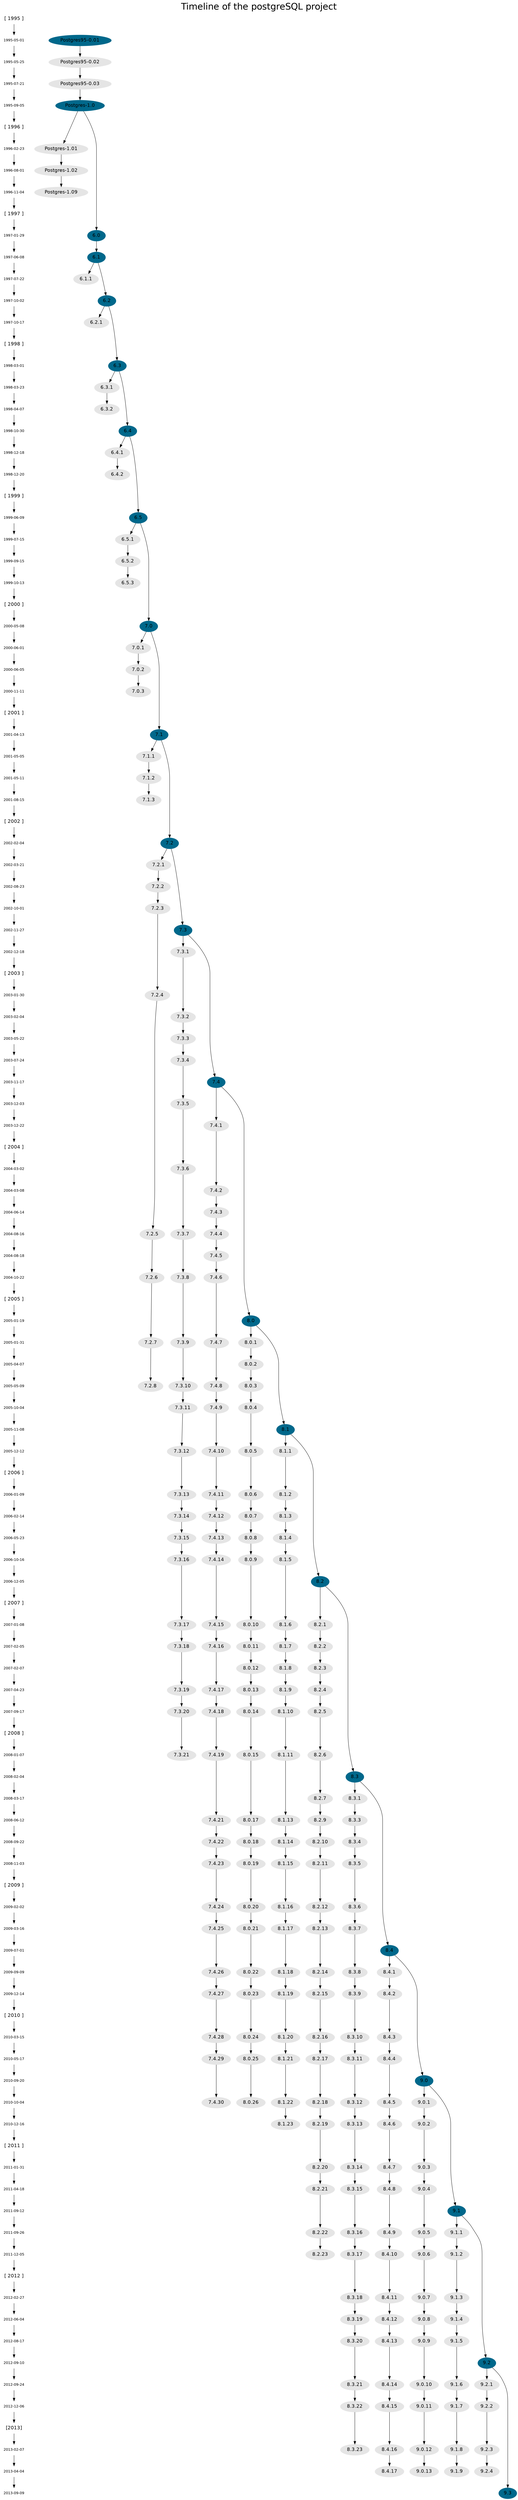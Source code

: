 /* 
 * ==================================
 * Timeline of the postgreSQL project
 * ==================================
 *
 * File: postgreSQL_timeline.dot
 *
 * Author: Rafael Martinez Guerrero / PostgreSQL-es
 * E-mail: rafael@postgresql.org.es
 * Web: http://www.postgresql.org.es/
 *
 * GIT repository: http://www.github.com/rafaelma/postgresql-timeline
 *
 */

digraph postgreSQL_timeline {
 imap=yes;
 rankdir=TB;

graph [
 fontname = "Helvetica"
 fontsize=30
 label="Timeline of the postgreSQL project"
 labelloc=t
]


/* date <-> versions ranks */

 {rank=same; "1995-05-01" "Postgres95-0.01"}
 {rank=same; "1995-05-25" "Postgres95-0.02"}
 {rank=same; "1995-07-21" "Postgres95-0.03"}
 {rank=same; "1995-09-05" "Postgres-1.0"}
 {rank=same; "1996-02-23" "Postgres-1.01"}
 {rank=same; "1996-08-01" "Postgres-1.02"}
 {rank=same; "1996-11-04" "Postgres-1.09"}
 {rank=same; "1997-01-29" "6.0"}
 {rank=same; "1997-06-08" "6.1"}
 {rank=same; "1997-07-22" "6.1.1"}
 {rank=same; "1997-10-02" "6.2"}
 {rank=same; "1997-10-17" "6.2.1"}
 {rank=same; "1998-03-01" "6.3"}
 {rank=same; "1998-03-23" "6.3.1"}
 {rank=same; "1998-04-07" "6.3.2"}
 {rank=same; "1998-10-30" "6.4"}
 {rank=same; "1998-12-18" "6.4.1"}
 {rank=same; "1998-12-20" "6.4.2"}
 {rank=same; "1999-06-09" "6.5"}
 {rank=same; "1999-07-15" "6.5.1"}
 {rank=same; "1999-09-15" "6.5.2"}
 {rank=same; "1999-10-13" "6.5.3"}
 {rank=same; "2000-05-08" "7.0"}
 {rank=same; "2000-06-01" "7.0.1"}
 {rank=same; "2000-06-05" "7.0.2"}
 {rank=same; "2000-11-11" "7.0.3"}
 {rank=same; "2001-04-13" "7.1"}
 {rank=same; "2001-05-05" "7.1.1"}
 {rank=same; "2001-05-11" "7.1.2"}
 {rank=same; "2001-08-15" "7.1.3"}
 {rank=same; "2002-02-04" "7.2"}
 {rank=same; "2002-03-21" "7.2.1"}
 {rank=same; "2002-08-23" "7.2.2"}
 {rank=same; "2002-10-01" "7.2.3"}
 {rank=same; "2002-11-27" "7.3"}
 {rank=same; "2002-12-18" "7.3.1"}
 {rank=same; "2003-01-30" "7.2.4"}
 {rank=same; "2003-02-04" "7.3.2"}
 {rank=same; "2003-05-22" "7.3.3"}
 {rank=same; "2003-07-24" "7.3.4"}
 {rank=same; "2003-11-17" "7.4"}
 {rank=same; "2003-12-03" "7.3.5"}
 {rank=same; "2003-12-22" "7.4.1"}
 {rank=same; "2004-03-02" "7.3.6"}
 {rank=same; "2004-03-08" "7.4.2"}
 {rank=same; "2004-06-14" "7.4.3"}
 {rank=same; "2004-08-16" "7.4.4" "7.3.7" "7.2.5"}
 {rank=same; "2004-08-18" "7.4.5"}
 {rank=same; "2004-10-22" "7.4.6" "7.3.8" "7.2.6"}
 {rank=same; "2005-01-19" "8.0"}
 {rank=same; "2005-01-31" "8.0.1" "7.4.7" "7.3.9" "7.2.7"}
 {rank=same; "2005-04-07" "8.0.2"}
 {rank=same; "2005-05-09" "8.0.3" "7.4.8" "7.3.10" "7.2.8"}
 {rank=same; "2005-10-04" "8.0.4" "7.4.9" "7.3.11"}
 {rank=same; "2005-11-08" "8.1"}
 {rank=same; "2005-12-12" "8.1.1" "8.0.5" "7.4.10" "7.3.12"}
 {rank=same; "2006-01-09" "8.1.2" "8.0.6" "7.4.11" "7.3.13"}
 {rank=same; "2006-02-14" "8.1.3" "8.0.7" "7.4.12" "7.3.14"}
 {rank=same; "2006-05-23" "8.1.4" "8.0.8" "7.4.13" "7.3.15"}
 {rank=same; "2006-10-16" "8.1.5" "8.0.9" "7.4.14" "7.3.16"}
 {rank=same; "2006-12-05" "8.2"}
 {rank=same; "2007-01-08" "8.2.1" "8.1.6" "8.0.10" "7.4.15" "7.3.17"}
 {rank=same; "2007-02-05" "8.2.2" "8.1.7" "8.0.11" "7.4.16" "7.3.18"}
 {rank=same; "2007-02-07" "8.2.3" "8.1.8" "8.0.12"}
 {rank=same; "2007-04-23" "8.2.4" "8.1.9" "8.0.13" "7.4.17" "7.3.19"}
 {rank=same; "2007-09-17" "8.2.5" "8.1.10" "8.0.14" "7.4.18" "7.3.20"}
 {rank=same; "2008-01-07" "8.2.6" "8.1.11" "8.0.15" "7.4.19" "7.3.21"}
 {rank=same; "2008-02-04" "8.3"}
 {rank=same; "2008-03-17" "8.3.1"  "8.2.7"}
 {rank=same; "2008-06-12" "8.3.3" "8.2.9" "8.1.13" "8.0.17" "7.4.21"}
 {rank=same; "2008-09-22" "8.3.4" "8.2.10" "8.1.14" "8.0.18" "7.4.22"}
 {rank=same; "2008-11-03" "8.3.5" "8.2.11" "8.1.15" "8.0.19" "7.4.23"}
 {rank=same; "2009-02-02" "8.3.6" "8.2.12" "8.1.16" "8.0.20" "7.4.24"}
 {rank=same; "2009-03-16" "8.3.7" "8.2.13" "8.1.17" "8.0.21" "7.4.25"}
 {rank=same; "2009-07-01" "8.4"}
 {rank=same; "2009-09-09" "8.4.1" "8.3.8" "8.2.14" "8.1.18" "8.0.22" "7.4.26"}
 {rank=same; "2009-12-14" "8.4.2" "8.3.9" "8.2.15" "8.1.19" "8.0.23" "7.4.27"}
 {rank=same; "2010-03-15" "8.4.3" "8.3.10" "8.2.16" "8.1.20" "8.0.24" "7.4.28"}
 {rank=same; "2010-05-17" "8.4.4" "8.3.11" "8.2.17" "8.1.21" "8.0.25" "7.4.29"}
 {rank=same; "2010-09-20" "9.0"}
 {rank=same; "2010-10-04" "9.0.1" "8.4.5" "8.3.12" "8.2.18" "8.1.22" "8.0.26" "7.4.30"}
 {rank=same; "2010-12-16" "9.0.2" "8.4.6" "8.3.13" "8.2.19" "8.1.23"}
 {rank=same; "2011-01-31" "9.0.3" "8.4.7" "8.3.14" "8.2.20"}
 {rank=same; "2011-04-18" "9.0.4" "8.4.8" "8.3.15" "8.2.21"}
 {rank=same; "2011-09-12" "9.1"}
 {rank=same; "2011-09-26" "9.1.1" "9.0.5" "8.4.9" "8.3.16" "8.2.22"}
 {rank=same; "2011-12-05" "9.1.2" "9.0.6" "8.4.10" "8.3.17" "8.2.23"}
 {rank=same; "2012-02-27" "9.1.3" "9.0.7" "8.4.11" "8.3.18"}
 {rank=same; "2012-06-04" "9.1.4" "9.0.8" "8.4.12" "8.3.19"}
 {rank=same; "2012-08-17" "9.1.5" "9.0.9" "8.4.13" "8.3.20"}
 {rank=same; "2012-09-10" "9.2"}
 {rank=same; "2012-09-24" "9.2.1" "9.1.6" "9.0.10" "8.4.14" "8.3.21"}
 {rank=same; "2012-12-06" "9.2.2" "9.1.7" "9.0.11" "8.4.15" "8.3.22"}
 {rank=same; "2013-02-07" "9.2.3" "9.1.8" "9.0.12" "8.4.16" "8.3.23"}
 {rank=same; "2013-04-04" "9.2.4" "9.1.9" "9.0.13" "8.4.17"}
 {rank=same; "2013-09-09" "9.3"}


/* Date node attributes */

 "[ 1995 ]" [fontsize=16, fontname="Helvetica", shape = plaintext];
 "1995-05-01" [fontsize=12, fontname="Helvetica", shape = plaintext];
 "1995-05-25" [fontsize=12, fontname="Helvetica", shape = plaintext];
 "1995-07-21" [fontsize=12, fontname="Helvetica", shape = plaintext];
 "1995-09-05" [fontsize=12, fontname="Helvetica", shape = plaintext];

 "[ 1996 ]" [fontsize=16, fontname="Helvetica", shape = plaintext];
 "1996-02-23" [fontsize=12, fontname="Helvetica", shape = plaintext];
 "1996-08-01" [fontsize=12, fontname="Helvetica", shape = plaintext];
 "1996-11-04" [fontsize=12, fontname="Helvetica", shape = plaintext];

 "[ 1997 ]" [fontsize=16, fontname="Helvetica", shape = plaintext];
 "1997-01-29" [fontsize=12, fontname="Helvetica", shape = plaintext];
 "1997-06-08" [fontsize=12, fontname="Helvetica", shape = plaintext];
 "1997-07-22" [fontsize=12, fontname="Helvetica", shape = plaintext];
 "1997-10-02" [fontsize=12, fontname="Helvetica", shape = plaintext];
 "1997-10-17" [fontsize=12, fontname="Helvetica", shape = plaintext];

 "[ 1998 ]" [fontsize=16, fontname="Helvetica", shape = plaintext];
 "1998-03-01" [fontsize=12, fontname="Helvetica", shape = plaintext];
 "1998-03-23" [fontsize=12, fontname="Helvetica", shape = plaintext];
 "1998-04-07" [fontsize=12, fontname="Helvetica", shape = plaintext];
 "1998-10-30" [fontsize=12, fontname="Helvetica", shape = plaintext];
 "1998-12-18" [fontsize=12, fontname="Helvetica", shape = plaintext];
 "1998-12-20" [fontsize=12, fontname="Helvetica", shape = plaintext];

 "[ 1999 ]" [fontsize=16, fontname="Helvetica", shape = plaintext];
 "1999-06-09" [fontsize=12, fontname="Helvetica", shape = plaintext];
 "1999-07-15" [fontsize=12, fontname="Helvetica", shape = plaintext];
 "1999-09-15" [fontsize=12, fontname="Helvetica", shape = plaintext];
 "1999-10-13" [fontsize=12, fontname="Helvetica", shape = plaintext];

 "[ 2000 ]" [fontsize=16, fontname="Helvetica", shape = plaintext];
 "2000-05-08" [fontsize=12, fontname="Helvetica", shape = plaintext];
 "2000-06-01" [fontsize=12, fontname="Helvetica", shape = plaintext];
 "2000-06-05" [fontsize=12, fontname="Helvetica", shape = plaintext];
 "2000-11-11" [fontsize=12, fontname="Helvetica", shape = plaintext];

 "[ 2001 ]" [fontsize=16, fontname="Helvetica", shape = plaintext];
 "2001-04-13" [fontsize=12, fontname="Helvetica", shape = plaintext];
 "2001-05-05" [fontsize=12, fontname="Helvetica", shape = plaintext];
 "2001-05-11" [fontsize=12, fontname="Helvetica", shape = plaintext];
 "2001-08-15" [fontsize=12, fontname="Helvetica", shape = plaintext];

 "[ 2002 ]" [fontsize=16, fontname="Helvetica", shape = plaintext];
 "2002-02-04" [fontsize=12, fontname="Helvetica", shape = plaintext];
 "2002-03-21" [fontsize=12, fontname="Helvetica", shape = plaintext];
 "2002-08-23" [fontsize=12, fontname="Helvetica", shape = plaintext];
 "2002-10-01" [fontsize=12, fontname="Helvetica", shape = plaintext];
 "2002-11-27" [fontsize=12, fontname="Helvetica", shape = plaintext];
 "2002-12-18" [fontsize=12, fontname="Helvetica", shape = plaintext];

 "[ 2003 ]" [fontsize=16, fontname="Helvetica", shape = plaintext];
 "2003-01-30" [fontsize=12, fontname="Helvetica", shape = plaintext];
 "2003-02-04" [fontsize=12, fontname="Helvetica", shape = plaintext];
 "2003-05-22" [fontsize=12, fontname="Helvetica", shape = plaintext];
 "2003-07-24" [fontsize=12, fontname="Helvetica", shape = plaintext];
 "2003-11-17" [fontsize=12, fontname="Helvetica", shape = plaintext];
 "2003-12-03" [fontsize=12, fontname="Helvetica", shape = plaintext];
 "2003-12-22" [fontsize=12, fontname="Helvetica", shape = plaintext];

 "[ 2004 ]" [fontsize=16, fontname="Helvetica", shape = plaintext];
 "2004-03-02" [fontsize=12, fontname="Helvetica", shape = plaintext];
 "2004-03-08" [fontsize=12, fontname="Helvetica", shape = plaintext];
 "2004-06-14" [fontsize=12, fontname="Helvetica", shape = plaintext];
 "2004-08-16" [fontsize=12, fontname="Helvetica", shape = plaintext];
 "2004-08-18" [fontsize=12, fontname="Helvetica", shape = plaintext];
 "2004-10-22" [fontsize=12, fontname="Helvetica", shape = plaintext];

 "[ 2005 ]" [fontsize=16, fontname="Helvetica", shape = plaintext];
 "2005-01-19" [fontsize=12, fontname="Helvetica", shape = plaintext];
 "2005-01-31" [fontsize=12, fontname="Helvetica", shape = plaintext];
 "2005-04-07" [fontsize=12, fontname="Helvetica", shape = plaintext];
 "2005-05-09" [fontsize=12, fontname="Helvetica", shape = plaintext];
 "2005-10-04" [fontsize=12, fontname="Helvetica", shape = plaintext];
 "2005-11-08" [fontsize=12, fontname="Helvetica", shape = plaintext];
 "2005-12-12" [fontsize=12, fontname="Helvetica", shape = plaintext];

 "[ 2006 ]" [fontsize=16, fontname="Helvetica", shape = plaintext];
 "2006-01-09" [fontsize=12, fontname="Helvetica", shape = plaintext];
 "2006-02-14" [fontsize=12, fontname="Helvetica", shape = plaintext];
 "2006-05-23" [fontsize=12, fontname="Helvetica", shape = plaintext];
 "2006-10-16" [fontsize=12, fontname="Helvetica", shape = plaintext];
 "2006-12-05" [fontsize=12, fontname="Helvetica", shape = plaintext];

 "[ 2007 ]" [fontsize=16, fontname="Helvetica", shape = plaintext];
 "2007-01-08" [fontsize=12, fontname="Helvetica", shape = plaintext];
 "2007-02-05" [fontsize=12, fontname="Helvetica", shape = plaintext];
 "2007-02-07" [fontsize=12, fontname="Helvetica", shape = plaintext];
 "2007-04-23" [fontsize=12, fontname="Helvetica", shape = plaintext];
 "2007-09-17" [fontsize=12, fontname="Helvetica", shape = plaintext];

 "[ 2008 ]" [fontsize=16, fontname="Helvetica", shape = plaintext];
 "2008-01-07" [fontsize=12, fontname="Helvetica", shape = plaintext];
 "2008-02-04" [fontsize=12, fontname="Helvetica", shape = plaintext];
 "2008-03-17" [fontsize=12, fontname="Helvetica", shape = plaintext];
 "2008-06-12" [fontsize=12, fontname="Helvetica", shape = plaintext];
 "2008-09-22" [fontsize=12, fontname="Helvetica", shape = plaintext];
 "2008-11-03" [fontsize=12, fontname="Helvetica", shape = plaintext];

 "[ 2009 ]" [fontsize=16, fontname="Helvetica", shape = plaintext];
 "2009-02-02" [fontsize=12, fontname="Helvetica", shape = plaintext];
 "2009-03-16" [fontsize=12, fontname="Helvetica", shape = plaintext];
 "2009-07-01" [fontsize=12, fontname="Helvetica", shape = plaintext];
 "2009-09-09" [fontsize=12, fontname="Helvetica", shape = plaintext];
 "2009-12-14" [fontsize=12, fontname="Helvetica", shape = plaintext];

 "[ 2010 ]" [fontsize=16, fontname="Helvetica", shape = plaintext];
 "2010-03-15" [fontsize=12, fontname="Helvetica", shape = plaintext];
 "2010-05-17" [fontsize=12, fontname="Helvetica", shape = plaintext];
 "2010-09-20" [fontsize=12, fontname="Helvetica", shape = plaintext];
 "2010-10-04" [fontsize=12, fontname="Helvetica", shape = plaintext];
 "2010-12-16" [fontsize=12, fontname="Helvetica", shape = plaintext];

 "[ 2011 ]" [fontsize=16, fontname="Helvetica", shape = plaintext];
 "2011-01-31" [fontsize=12, fontname="Helvetica", shape = plaintext];
 "2011-04-18" [fontsize=12, fontname="Helvetica", shape = plaintext];
 "2011-09-12" [fontsize=12, fontname="Helvetica", shape = plaintext];
 "2011-09-26" [fontsize=12, fontname="Helvetica", shape = plaintext];
 "2011-12-05" [fontsize=12, fontname="Helvetica", shape = plaintext];

 "[ 2012 ]" [fontsize=16, fontname="Helvetica", shape = plaintext];
 "2012-02-27" [fontsize=12, fontname="Helvetica", shape = plaintext];
 "2012-06-04" [fontsize=12, fontname="Helvetica", shape = plaintext];
 "2012-08-17" [fontsize=12, fontname="Helvetica", shape = plaintext];
 "2012-09-10" [fontsize=12, fontname="Helvetica", shape = plaintext];
 "2012-09-24" [fontsize=12, fontname="Helvetica", shape = plaintext];
 "2012-12-06" [fontsize=12, fontname="Helvetica", shape = plaintext];

 "[2013]" [fontsize=16, fontname="Helvetica", shape = plaintext];
 "2013-02-07" [fontsize=12, fontname="Helvetica", shape = plaintext];
 "2013-04-04" [fontsize=12, fontname="Helvetica", shape = plaintext];
 "2013-09-09" [fontsize=12, fontname="Helvetica", shape = plaintext];


/* Version node attributes */

/* Mayor versions */


 "9.3" [fontsize=16, fontname="Helvetica", style="filled,rounded", color="deepskyblue4", URL="http://www.postgresql.org/docs/current/static/release-9-3.html"];
 "9.2" [fontsize=16, fontname="Helvetica", style="filled,rounded", color="deepskyblue4", URL="http://www.postgresql.org/docs/current/static/release-9-2.html"];
 "9.1" [fontsize=16, fontname="Helvetica", style="filled,rounded", color="deepskyblue4", URL="http://www.postgresql.org/docs/current/static/release-9-1.html"];
 "9.0" [fontsize=16, fontname="Helvetica", style="filled,rounded", color="deepskyblue4", URL="http://www.postgresql.org/docs/current/static/release-9-0.html"];
 "8.4" [fontsize=16, fontname="Helvetica", style="filled,rounded", color="deepskyblue4", URL="http://www.postgresql.org/docs/current/static/release-8-4.html"]; 
 "8.3" [fontsize=16, fontname="Helvetica", style="filled,rounded", color="deepskyblue4", URL="http://www.postgresql.org/docs/current/static/release-8-3.html"]; 
 "8.2" [fontsize=16, fontname="Helvetica", style="filled,rounded", color="deepskyblue4", URL="http://www.postgresql.org/docs/current/static/release-8-2.html"]; 
 "8.1" [fontsize=16, fontname="Helvetica", style="filled,rounded", color="deepskyblue4", URL="http://www.postgresql.org/docs/current/static/release-8-1.html"]; 
 "8.0" [fontsize=16, fontname="Helvetica", style="filled,rounded", color="deepskyblue4", URL="http://www.postgresql.org/docs/current/static/release-8-0.html"]; 
 "7.4" [fontsize=16, fontname="Helvetica", style="filled,rounded", color="deepskyblue4", URL="http://www.postgresql.org/docs/current/static/release-7-4.html"]; 
 "7.3" [fontsize=16, fontname="Helvetica", style="filled,rounded", color="deepskyblue4", URL="http://www.postgresql.org/docs/current/static/release-7-3.html"]; 
 "7.2" [fontsize=16, fontname="Helvetica", style="filled,rounded", color="deepskyblue4", URL="http://www.postgresql.org/docs/current/static/release-7-2.html"];
 "7.1" [fontsize=16, fontname="Helvetica", style="filled,rounded", color="deepskyblue4", URL="http://www.postgresql.org/docs/current/static/release-7-1.html"]; 
 "7.0" [fontsize=16, fontname="Helvetica", style="filled,rounded", color="deepskyblue4", URL="http://www.postgresql.org/docs/current/static/release-7-0.html"];
 "6.5" [fontsize=16, fontname="Helvetica", style="filled,rounded", color="deepskyblue4", URL="http://www.postgresql.org/docs/current/static/release-6-5.html"];
 "6.4" [fontsize=16, fontname="Helvetica", style="filled,rounded", color="deepskyblue4", URL="http://www.postgresql.org/docs/current/static/release-6-4.html"]; 
 "6.3" [fontsize=16, fontname="Helvetica", style="filled,rounded", color="deepskyblue4", URL="http://www.postgresql.org/docs/current/static/release-6-3.html"]; 
 "6.2" [fontsize=16, fontname="Helvetica", style="filled,rounded", color="deepskyblue4", URL="http://www.postgresql.org/docs/current/static/release-6-2.html"]; 
 "6.1" [fontsize=16, fontname="Helvetica", style="filled,rounded", color="deepskyblue4", URL="http://www.postgresql.org/docs/current/static/release-6-1.html"];
 "6.0" [fontsize=16, fontname="Helvetica", style="filled,rounded", color="deepskyblue4", URL="http://www.postgresql.org/docs/current/static/release-6-0.html"];
 "Postgres-1.0" [fontsize=16, fontname="Helvetica", style="filled,rounded", color="deepskyblue4", URL="http://www.postgresql.org/docs/current/static/release-1-0.html"];
 "Postgres95-0.01" [fontsize=16, fontname="Helvetica", style="filled,rounded", color="deepskyblue4", URL="http://www.postgresql.org/docs/current/static/release-0-01.html"];

/* Minor versions */

 "9.2.4" [fontsize=16, fontname="Helvetica", style="filled,rounded", color="grey90", URL="http://www.postgresql.org/docs/current/static/release-9-2-4.html"];
 "9.2.3" [fontsize=16, fontname="Helvetica", style="filled,rounded", color="grey90", URL="http://www.postgresql.org/docs/current/static/release-9-2-3.html"];
 "9.2.2" [fontsize=16, fontname="Helvetica", style="filled,rounded", color="grey90", URL="http://www.postgresql.org/docs/current/static/release-9-2-2.html"];
 "9.2.1" [fontsize=16, fontname="Helvetica", style="filled,rounded", color="grey90", URL="http://www.postgresql.org/docs/current/static/release-9-2-1.html"];


 "9.1.9" [fontsize=16, fontname="Helvetica", style="filled,rounded", color="grey90", URL="http://www.postgresql.org/docs/current/static/release-9-1-9.html"];
 "9.1.8" [fontsize=16, fontname="Helvetica", style="filled,rounded", color="grey90", URL="http://www.postgresql.org/docs/current/static/release-9-1-8.html"];
 "9.1.7" [fontsize=16, fontname="Helvetica", style="filled,rounded", color="grey90", URL="http://www.postgresql.org/docs/current/static/release-9-1-7.html"];
 "9.1.6" [fontsize=16, fontname="Helvetica", style="filled,rounded", color="grey90", URL="http://www.postgresql.org/docs/current/static/release-9-1-6.html"];
 "9.1.5" [fontsize=16, fontname="Helvetica", style="filled,rounded", color="grey90", URL="http://www.postgresql.org/docs/current/static/release-9-1-5.html"];
 "9.1.4" [fontsize=16, fontname="Helvetica", style="filled,rounded", color="grey90", URL="http://www.postgresql.org/docs/current/static/release-9-1-4.html"];
 "9.1.3" [fontsize=16, fontname="Helvetica", style="filled,rounded", color="grey90", URL="http://www.postgresql.org/docs/current/static/release-9-1-3.html"];
 "9.1.2" [fontsize=16, fontname="Helvetica", style="filled,rounded", color="grey90", URL="http://www.postgresql.org/docs/current/static/release-9-1-2.html"];
 "9.1.1" [fontsize=16, fontname="Helvetica", style="filled,rounded", color="grey90", URL="http://www.postgresql.org/docs/current/static/release-9-1-1.html"];
 

 "9.0.13" [fontsize=16, fontname="Helvetica", style="filled,rounded", color="grey90", URL="http://www.postgresql.org/docs/current/static/release-9-0-13.html"];
 "9.0.12" [fontsize=16, fontname="Helvetica", style="filled,rounded", color="grey90", URL="http://www.postgresql.org/docs/current/static/release-9-0-12.html"];
 "9.0.11" [fontsize=16, fontname="Helvetica", style="filled,rounded", color="grey90", URL="http://www.postgresql.org/docs/current/static/release-9-0-11.html"];
 "9.0.10" [fontsize=16, fontname="Helvetica", style="filled,rounded", color="grey90", URL="http://www.postgresql.org/docs/current/static/release-9-0-10.html"];
 "9.0.9" [fontsize=16, fontname="Helvetica", style="filled,rounded", color="grey90", URL="http://www.postgresql.org/docs/current/static/release-9-0-9.html"];
 "9.0.8" [fontsize=16, fontname="Helvetica", style="filled,rounded", color="grey90", URL="http://www.postgresql.org/docs/current/static/release-9-0-8.html"];
 "9.0.7" [fontsize=16, fontname="Helvetica", style="filled,rounded", color="grey90", URL="http://www.postgresql.org/docs/current/static/release-9-0-7.html"];
 "9.0.6" [fontsize=16, fontname="Helvetica", style="filled,rounded", color="grey90", URL="http://www.postgresql.org/docs/current/static/release-9-0-6.html"];
 "9.0.5" [fontsize=16, fontname="Helvetica", style="filled,rounded", color="grey90", URL="http://www.postgresql.org/docs/current/static/release-9-0-5.html"];
 "9.0.4" [fontsize=16, fontname="Helvetica", style="filled,rounded", color="grey90", URL="http://www.postgresql.org/docs/current/static/release-9-0-4.html"];
 "9.0.3" [fontsize=16, fontname="Helvetica", style="filled,rounded", color="grey90", URL="http://www.postgresql.org/docs/current/static/release-9-0-3.html"];
 "9.0.2" [fontsize=16, fontname="Helvetica", style="filled,rounded", color="grey90", URL="http://www.postgresql.org/docs/current/static/release-9-0-2.html"];
 "9.0.1" [fontsize=16, fontname="Helvetica", style="filled,rounded", color="grey90", URL="http://www.postgresql.org/docs/current/static/release-9-0-1.html"];



 "8.4.17" [fontsize=16, fontname="Helvetica", style="filled,rounded", color="grey90", URL="http://www.postgresql.org/docs/current/static/release-8-4-17.html"];
 "8.4.16" [fontsize=16, fontname="Helvetica", style="filled,rounded", color="grey90", URL="http://www.postgresql.org/docs/current/static/release-8-4-16.html"];
 "8.4.15" [fontsize=16, fontname="Helvetica", style="filled,rounded", color="grey90", URL="http://www.postgresql.org/docs/current/static/release-8-4-15.html"];
 "8.4.14" [fontsize=16, fontname="Helvetica", style="filled,rounded", color="grey90", URL="http://www.postgresql.org/docs/current/static/release-8-4-14.html"];
 "8.4.13" [fontsize=16, fontname="Helvetica", style="filled,rounded", color="grey90", URL="http://www.postgresql.org/docs/current/static/release-8-4-13.html"];
 "8.4.12" [fontsize=16, fontname="Helvetica", style="filled,rounded", color="grey90", URL="http://www.postgresql.org/docs/current/static/release-8-4-12.html"];
 "8.4.11" [fontsize=16, fontname="Helvetica", style="filled,rounded", color="grey90", URL="http://www.postgresql.org/docs/current/static/release-8-4-11.html"];
 "8.4.10" [fontsize=16, fontname="Helvetica", style="filled,rounded", color="grey90", URL="http://www.postgresql.org/docs/current/static/release-8-4-10.html"];
 "8.4.9" [fontsize=16, fontname="Helvetica", style="filled,rounded", color="grey90", URL="http://www.postgresql.org/docs/current/static/release-8-4-9.html"];
 "8.4.8" [fontsize=16, fontname="Helvetica", style="filled,rounded", color="grey90", URL="http://www.postgresql.org/docs/current/static/release-8-4-8.html"];
 "8.4.7" [fontsize=16, fontname="Helvetica", style="filled,rounded", color="grey90", URL="http://www.postgresql.org/docs/current/static/release-8-4-7.html"];
 "8.4.6" [fontsize=16, fontname="Helvetica", style="filled,rounded", color="grey90", URL="http://www.postgresql.org/docs/current/static/release-8-4-6.html"];
 "8.4.5" [fontsize=16, fontname="Helvetica", style="filled,rounded", color="grey90", URL="http://www.postgresql.org/docs/current/static/release-8-4-5.html"];
 "8.4.4" [fontsize=16, fontname="Helvetica", style="filled,rounded", color="grey90", URL="http://www.postgresql.org/docs/current/static/release-8-4-4.html"];
 "8.4.3" [fontsize=16, fontname="Helvetica", style="filled,rounded", color="grey90", URL="http://www.postgresql.org/docs/current/static/release-8-4-3.html"];
 "8.4.2" [fontsize=16, fontname="Helvetica", style="filled,rounded", color="grey90", URL="http://www.postgresql.org/docs/current/static/release-8-4-2.html"];
 "8.4.1" [fontsize=16, fontname="Helvetica", style="filled,rounded", color="grey90", URL="http://www.postgresql.org/docs/current/static/release-8-4-1.html"];


 "8.3.23" [fontsize=16, fontname="Helvetica", style="filled,rounded", color="grey90", URL="http://www.postgresql.org/docs/current/static/release-8-3-23.html"];
 "8.3.22" [fontsize=16, fontname="Helvetica", style="filled,rounded", color="grey90", URL="http://www.postgresql.org/docs/current/static/release-8-3-22.html"];
 "8.3.21" [fontsize=16, fontname="Helvetica", style="filled,rounded", color="grey90", URL="http://www.postgresql.org/docs/current/static/release-8-3-21.html"];
 "8.3.20" [fontsize=16, fontname="Helvetica", style="filled,rounded", color="grey90", URL="http://www.postgresql.org/docs/current/static/release-8-3-20.html"];
 "8.3.19" [fontsize=16, fontname="Helvetica", style="filled,rounded", color="grey90", URL="http://www.postgresql.org/docs/current/static/release-8-3-19.html"];
 "8.3.18" [fontsize=16, fontname="Helvetica", style="filled,rounded", color="grey90", URL="http://www.postgresql.org/docs/current/static/release-8-3-18.html"];
 "8.3.17" [fontsize=16, fontname="Helvetica", style="filled,rounded", color="grey90", URL="http://www.postgresql.org/docs/current/static/release-8-3-17.html"];
 "8.3.16" [fontsize=16, fontname="Helvetica", style="filled,rounded", color="grey90", URL="http://www.postgresql.org/docs/current/static/release-8-3-16.html"];
 "8.3.15" [fontsize=16, fontname="Helvetica", style="filled,rounded", color="grey90", URL="http://www.postgresql.org/docs/current/static/release-8-3-15.html"];
 "8.3.14" [fontsize=16, fontname="Helvetica", style="filled,rounded", color="grey90", URL="http://www.postgresql.org/docs/current/static/release-8-3-14.html"];
 "8.3.13" [fontsize=16, fontname="Helvetica", style="filled,rounded", color="grey90", URL="http://www.postgresql.org/docs/current/static/release-8-3-13.html"];
 "8.3.12" [fontsize=16, fontname="Helvetica", style="filled,rounded", color="grey90", URL="http://www.postgresql.org/docs/current/static/release-8-3-12.html"];
 "8.3.11" [fontsize=16, fontname="Helvetica", style="filled,rounded", color="grey90", URL="http://www.postgresql.org/docs/current/static/release-8-3-11.html"];
 "8.3.10" [fontsize=16, fontname="Helvetica", style="filled,rounded", color="grey90", URL="http://www.postgresql.org/docs/current/static/release-8-3-10.html"];
 "8.3.9" [fontsize=16, fontname="Helvetica", style="filled,rounded", color="grey90", URL="http://www.postgresql.org/docs/current/static/release-8-3-9.html"];
 "8.3.8" [fontsize=16, fontname="Helvetica", style="filled,rounded", color="grey90", URL="http://www.postgresql.org/docs/current/static/release-8-3-8.html"];
 "8.3.7" [fontsize=16, fontname="Helvetica", style="filled,rounded", color="grey90", URL="http://www.postgresql.org/docs/current/static/release-8-3-7.html"];
 "8.3.6" [fontsize=16, fontname="Helvetica", style="filled,rounded", color="grey90", URL="http://www.postgresql.org/docs/current/static/release-8-3-6.html"];
 "8.3.5" [fontsize=16, fontname="Helvetica", style="filled,rounded", color="grey90", URL="http://www.postgresql.org/docs/current/static/release-8-3-5.html"];
 "8.3.4" [fontsize=16, fontname="Helvetica", style="filled,rounded", color="grey90", URL="http://www.postgresql.org/docs/current/static/release-8-3-4.html"];
 "8.3.3" [fontsize=16, fontname="Helvetica", style="filled,rounded", color="grey90", URL="http://www.postgresql.org/docs/current/static/release-8-3-3.html"];
 "8.3.1" [fontsize=16, fontname="Helvetica", style="filled,rounded", color="grey90", URL="http://www.postgresql.org/docs/current/static/release-8-3-1.html"];

 "8.2.23" [fontsize=16, fontname="Helvetica", style="filled,rounded", color="grey90", URL="http://www.postgresql.org/docs/current/static/release-8-2-23.html"];
 "8.2.22" [fontsize=16, fontname="Helvetica", style="filled,rounded", color="grey90", URL="http://www.postgresql.org/docs/current/static/release-8-2-22.html"];
 "8.2.21" [fontsize=16, fontname="Helvetica", style="filled,rounded", color="grey90", URL="http://www.postgresql.org/docs/current/static/release-8-2-21.html"];
 "8.2.20" [fontsize=16, fontname="Helvetica", style="filled,rounded", color="grey90", URL="http://www.postgresql.org/docs/current/static/release-8-2-20.html"];
 "8.2.19" [fontsize=16, fontname="Helvetica", style="filled,rounded", color="grey90", URL="http://www.postgresql.org/docs/current/static/release-8-2-19.html"];
 "8.2.18" [fontsize=16, fontname="Helvetica", style="filled,rounded", color="grey90", URL="http://www.postgresql.org/docs/current/static/release-8-2-18.html"];
 "8.2.17" [fontsize=16, fontname="Helvetica", style="filled,rounded", color="grey90", URL="http://www.postgresql.org/docs/current/static/release-8-2-17.html"];
 "8.2.16" [fontsize=16, fontname="Helvetica", style="filled,rounded", color="grey90", URL="http://www.postgresql.org/docs/current/static/release-8-2-16.html"];
 "8.2.15" [fontsize=16, fontname="Helvetica", style="filled,rounded", color="grey90", URL="http://www.postgresql.org/docs/current/static/release-8-2-15.html"];
 "8.2.14" [fontsize=16, fontname="Helvetica", style="filled,rounded", color="grey90", URL="http://www.postgresql.org/docs/current/static/release-8-2-14.html"];
 "8.2.13" [fontsize=16, fontname="Helvetica", style="filled,rounded", color="grey90", URL="http://www.postgresql.org/docs/current/static/release-8-2-13.html"];
 "8.2.12" [fontsize=16, fontname="Helvetica", style="filled,rounded", color="grey90", URL="http://www.postgresql.org/docs/current/static/release-8-2-12.html"];
 "8.2.11" [fontsize=16, fontname="Helvetica", style="filled,rounded", color="grey90", URL="http://www.postgresql.org/docs/current/static/release-8-2-11.html"];
 "8.2.10" [fontsize=16, fontname="Helvetica", style="filled,rounded", color="grey90", URL="http://www.postgresql.org/docs/current/static/release-8-2-10.html"];
 "8.2.9" [fontsize=16, fontname="Helvetica", style="filled,rounded", color="grey90", URL="http://www.postgresql.org/docs/current/static/release-8-2-9.html"];
 "8.2.7" [fontsize=16, fontname="Helvetica", style="filled,rounded", color="grey90", URL="http://www.postgresql.org/docs/current/static/release-8-2-7.html"];
 "8.2.6" [fontsize=16, fontname="Helvetica", style="filled,rounded", color="grey90", URL="http://www.postgresql.org/docs/current/static/release-8-2-6.html"];
 "8.2.5" [fontsize=16, fontname="Helvetica", style="filled,rounded", color="grey90", URL="http://www.postgresql.org/docs/current/static/release-8-2-5.html"];
 "8.2.4" [fontsize=16, fontname="Helvetica", style="filled,rounded", color="grey90", URL="http://www.postgresql.org/docs/current/static/release-8-2-4.html"];
 "8.2.3" [fontsize=16, fontname="Helvetica", style="filled,rounded", color="grey90", URL="http://www.postgresql.org/docs/current/static/release-8-2-3.html"];
 "8.2.2" [fontsize=16, fontname="Helvetica", style="filled,rounded", color="grey90", URL="http://www.postgresql.org/docs/current/static/release-8-2-2.html"];
 "8.2.1" [fontsize=16, fontname="Helvetica", style="filled,rounded", color="grey90", URL="http://www.postgresql.org/docs/current/static/release-8-2-1.html"];

 "8.1.23" [fontsize=16, fontname="Helvetica", style="filled,rounded", color="grey90", URL="http://www.postgresql.org/docs/current/static/release-8-1-23.html"];
 "8.1.22" [fontsize=16, fontname="Helvetica", style="filled,rounded", color="grey90", URL="http://www.postgresql.org/docs/current/static/release-8-1-22.html"];
 "8.1.21" [fontsize=16, fontname="Helvetica", style="filled,rounded", color="grey90", URL="http://www.postgresql.org/docs/current/static/release-8-1-21.html"];
 "8.1.20" [fontsize=16, fontname="Helvetica", style="filled,rounded", color="grey90", URL="http://www.postgresql.org/docs/current/static/release-8-1-20.html"];
 "8.1.19" [fontsize=16, fontname="Helvetica", style="filled,rounded", color="grey90", URL="http://www.postgresql.org/docs/current/static/release-8-1-19.html"];
 "8.1.18" [fontsize=16, fontname="Helvetica", style="filled,rounded", color="grey90", URL="http://www.postgresql.org/docs/current/static/release-8-1-18.html"];
 "8.1.17" [fontsize=16, fontname="Helvetica", style="filled,rounded", color="grey90", URL="http://www.postgresql.org/docs/current/static/release-8-1-17.html"];
 "8.1.16" [fontsize=16, fontname="Helvetica", style="filled,rounded", color="grey90", URL="http://www.postgresql.org/docs/current/static/release-8-1-16.html"];
 "8.1.15" [fontsize=16, fontname="Helvetica", style="filled,rounded", color="grey90", URL="http://www.postgresql.org/docs/current/static/release-8-1-15.html"];
 "8.1.14" [fontsize=16, fontname="Helvetica", style="filled,rounded", color="grey90", URL="http://www.postgresql.org/docs/current/static/release-8-1-14.html"];
 "8.1.13" [fontsize=16, fontname="Helvetica", style="filled,rounded", color="grey90", URL="http://www.postgresql.org/docs/current/static/release-8-1-13.html"];
 "8.1.11" [fontsize=16, fontname="Helvetica", style="filled,rounded", color="grey90", URL="http://www.postgresql.org/docs/current/static/release-8-1-11.html"];
 "8.1.10" [fontsize=16, fontname="Helvetica", style="filled,rounded", color="grey90", URL="http://www.postgresql.org/docs/current/static/release-8-1-10.html"];
 "8.1.9" [fontsize=16, fontname="Helvetica", style="filled,rounded", color="grey90", URL="http://www.postgresql.org/docs/current/static/release-8-1-9.html"];
 "8.1.8" [fontsize=16, fontname="Helvetica", style="filled,rounded", color="grey90", URL="http://www.postgresql.org/docs/current/static/release-8-1-8.html"];
 "8.1.7" [fontsize=16, fontname="Helvetica", style="filled,rounded", color="grey90", URL="http://www.postgresql.org/docs/current/static/release-8-1-7.html"];
 "8.1.6" [fontsize=16, fontname="Helvetica", style="filled,rounded", color="grey90", URL="http://www.postgresql.org/docs/current/static/release-8-1-6.html"];
 "8.1.5" [fontsize=16, fontname="Helvetica", style="filled,rounded", color="grey90", URL="http://www.postgresql.org/docs/current/static/release-8-1-5.html"];
 "8.1.4" [fontsize=16, fontname="Helvetica", style="filled,rounded", color="grey90", URL="http://www.postgresql.org/docs/current/static/release-8-1-4.html"];
 "8.1.3" [fontsize=16, fontname="Helvetica", style="filled,rounded", color="grey90", URL="http://www.postgresql.org/docs/current/static/release-8-1-3.html"];
 "8.1.2" [fontsize=16, fontname="Helvetica", style="filled,rounded", color="grey90", URL="http://www.postgresql.org/docs/current/static/release-8-1-2.html"];
 "8.1.1" [fontsize=16, fontname="Helvetica", style="filled,rounded", color="grey90", URL="http://www.postgresql.org/docs/current/static/release-8-1-1.html"];

 "8.0.26" [fontsize=16, fontname="Helvetica", style="filled,rounded", color="grey90", URL="http://www.postgresql.org/docs/current/static/release-8-0-26.html"];
 "8.0.25" [fontsize=16, fontname="Helvetica", style="filled,rounded", color="grey90", URL="http://www.postgresql.org/docs/current/static/release-8-0-25.html"];
 "8.0.24" [fontsize=16, fontname="Helvetica", style="filled,rounded", color="grey90", URL="http://www.postgresql.org/docs/current/static/release-8-0-24.html"];
 "8.0.23" [fontsize=16, fontname="Helvetica", style="filled,rounded", color="grey90", URL="http://www.postgresql.org/docs/current/static/release-8-0-23.html"];
 "8.0.22" [fontsize=16, fontname="Helvetica", style="filled,rounded", color="grey90", URL="http://www.postgresql.org/docs/current/static/release-8-0-22.html"];
 "8.0.21" [fontsize=16, fontname="Helvetica", style="filled,rounded", color="grey90", URL="http://www.postgresql.org/docs/current/static/release-8-0-21.html"];
 "8.0.20" [fontsize=16, fontname="Helvetica", style="filled,rounded", color="grey90", URL="http://www.postgresql.org/docs/current/static/release-8-0-20.html"];
 "8.0.19" [fontsize=16, fontname="Helvetica", style="filled,rounded", color="grey90", URL="http://www.postgresql.org/docs/current/static/release-8-0-19.html"];
 "8.0.18" [fontsize=16, fontname="Helvetica", style="filled,rounded", color="grey90", URL="http://www.postgresql.org/docs/current/static/release-8-0-18.html"];
 "8.0.17" [fontsize=16, fontname="Helvetica", style="filled,rounded", color="grey90", URL="http://www.postgresql.org/docs/current/static/release-8-0-17.html"];
 "8.0.15" [fontsize=16, fontname="Helvetica", style="filled,rounded", color="grey90", URL="http://www.postgresql.org/docs/current/static/release-8-0-15.html"];
 "8.0.14" [fontsize=16, fontname="Helvetica", style="filled,rounded", color="grey90", URL="http://www.postgresql.org/docs/current/static/release-8-0-14.html"];
 "8.0.13" [fontsize=16, fontname="Helvetica", style="filled,rounded", color="grey90", URL="http://www.postgresql.org/docs/current/static/release-8-0-13.html"];
 "8.0.12" [fontsize=16, fontname="Helvetica", style="filled,rounded", color="grey90", URL="http://www.postgresql.org/docs/current/static/release-8-0-12.html"];
 "8.0.11" [fontsize=16, fontname="Helvetica", style="filled,rounded", color="grey90", URL="http://www.postgresql.org/docs/current/static/release-8-0-11.html"];
 "8.0.10" [fontsize=16, fontname="Helvetica", style="filled,rounded", color="grey90", URL="http://www.postgresql.org/docs/current/static/release-8-0-10.html"];
 "8.0.9" [fontsize=16, fontname="Helvetica", style="filled,rounded", color="grey90", URL="http://www.postgresql.org/docs/current/static/release-8-0-9.html"];
 "8.0.8" [fontsize=16, fontname="Helvetica", style="filled,rounded", color="grey90", URL="http://www.postgresql.org/docs/current/static/release-8-0-8.html"];
 "8.0.7" [fontsize=16, fontname="Helvetica", style="filled,rounded", color="grey90", URL="http://www.postgresql.org/docs/current/static/release-8-0-7.html"];
 "8.0.6" [fontsize=16, fontname="Helvetica", style="filled,rounded", color="grey90", URL="http://www.postgresql.org/docs/current/static/release-8-0-6.html"];
 "8.0.5" [fontsize=16, fontname="Helvetica", style="filled,rounded", color="grey90", URL="http://www.postgresql.org/docs/current/static/release-8-0-5.html"];
 "8.0.4" [fontsize=16, fontname="Helvetica", style="filled,rounded", color="grey90", URL="http://www.postgresql.org/docs/current/static/release-8-0-4.html"];
 "8.0.3" [fontsize=16, fontname="Helvetica", style="filled,rounded", color="grey90", URL="http://www.postgresql.org/docs/current/static/release-8-0-3.html"];
 "8.0.2" [fontsize=16, fontname="Helvetica", style="filled,rounded", color="grey90", URL="http://www.postgresql.org/docs/current/static/release-8-0-2.html"];
 "8.0.1" [fontsize=16, fontname="Helvetica", style="filled,rounded", color="grey90", URL="http://www.postgresql.org/docs/current/static/release-8-0-1.html"];
 
 "7.4.30" [fontsize=16, fontname="Helvetica", style="filled,rounded", color="grey90", URL="http://www.postgresql.org/docs/current/static/release-7-4-30.html"];
 "7.4.29" [fontsize=16, fontname="Helvetica", style="filled,rounded", color="grey90", URL="http://www.postgresql.org/docs/current/static/release-7-4-29.html"];
 "7.4.28" [fontsize=16, fontname="Helvetica", style="filled,rounded", color="grey90", URL="http://www.postgresql.org/docs/current/static/release-7-4-28.html"];
 "7.4.27" [fontsize=16, fontname="Helvetica", style="filled,rounded", color="grey90", URL="http://www.postgresql.org/docs/current/static/release-7-4-27.html"];
 "7.4.26" [fontsize=16, fontname="Helvetica", style="filled,rounded", color="grey90", URL="http://www.postgresql.org/docs/current/static/release-7-4-26.html"];
 "7.4.25" [fontsize=16, fontname="Helvetica", style="filled,rounded", color="grey90", URL="http://www.postgresql.org/docs/current/static/release-7-4-25.html"];
 "7.4.24" [fontsize=16, fontname="Helvetica", style="filled,rounded", color="grey90", URL="http://www.postgresql.org/docs/current/static/release-7-4-24.html"];
 "7.4.23" [fontsize=16, fontname="Helvetica", style="filled,rounded", color="grey90", URL="http://www.postgresql.org/docs/current/static/release-7-4-23.html"];
 "7.4.22" [fontsize=16, fontname="Helvetica", style="filled,rounded", color="grey90", URL="http://www.postgresql.org/docs/current/static/release-7-4-22.html"];
 "7.4.21" [fontsize=16, fontname="Helvetica", style="filled,rounded", color="grey90", URL="http://www.postgresql.org/docs/current/static/release-7-4-21.html"];
 "7.4.19" [fontsize=16, fontname="Helvetica", style="filled,rounded", color="grey90", URL="http://www.postgresql.org/docs/current/static/release-7-4-19.html"];
 "7.4.18" [fontsize=16, fontname="Helvetica", style="filled,rounded", color="grey90", URL="http://www.postgresql.org/docs/current/static/release-7-4-18.html"];
 "7.4.17" [fontsize=16, fontname="Helvetica", style="filled,rounded", color="grey90", URL="http://www.postgresql.org/docs/current/static/release-7-4-17.html"];
 "7.4.16" [fontsize=16, fontname="Helvetica", style="filled,rounded", color="grey90", URL="http://www.postgresql.org/docs/current/static/release-7-4-16.html"];
 "7.4.15" [fontsize=16, fontname="Helvetica", style="filled,rounded", color="grey90", URL="http://www.postgresql.org/docs/current/static/release-7-4-15.html"];
 "7.4.14" [fontsize=16, fontname="Helvetica", style="filled,rounded", color="grey90", URL="http://www.postgresql.org/docs/current/static/release-7-4-14.html"];
 "7.4.13" [fontsize=16, fontname="Helvetica", style="filled,rounded", color="grey90", URL="http://www.postgresql.org/docs/current/static/release-7-4-13.html"];
 "7.4.12" [fontsize=16, fontname="Helvetica", style="filled,rounded", color="grey90", URL="http://www.postgresql.org/docs/current/static/release-7-4-12.html"];
 "7.4.11" [fontsize=16, fontname="Helvetica", style="filled,rounded", color="grey90", URL="http://www.postgresql.org/docs/current/static/release-7-4-11.html"];
 "7.4.10" [fontsize=16, fontname="Helvetica", style="filled,rounded", color="grey90", URL="http://www.postgresql.org/docs/current/static/release-7-4-10.html"];
 "7.4.9" [fontsize=16, fontname="Helvetica", style="filled,rounded", color="grey90", URL="http://www.postgresql.org/docs/current/static/release-7-4-9.html"];
 "7.4.8" [fontsize=16, fontname="Helvetica", style="filled,rounded", color="grey90", URL="http://www.postgresql.org/docs/current/static/release-7-4-8.html"];
 "7.4.7" [fontsize=16, fontname="Helvetica", style="filled,rounded", color="grey90", URL="http://www.postgresql.org/docs/current/static/release-7-4-7.html"];
 "7.4.6" [fontsize=16, fontname="Helvetica", style="filled,rounded", color="grey90", URL="http://www.postgresql.org/docs/current/static/release-7-4-6.html"];
 "7.4.5" [fontsize=16, fontname="Helvetica", style="filled,rounded", color="grey90", URL="http://www.postgresql.org/docs/current/static/release-7-4-5.html"];
 "7.4.4" [fontsize=16, fontname="Helvetica", style="filled,rounded", color="grey90", URL="http://www.postgresql.org/docs/current/static/release-7-4-4.html"];
 "7.4.3" [fontsize=16, fontname="Helvetica", style="filled,rounded", color="grey90", URL="http://www.postgresql.org/docs/current/static/release-7-4-3.html"];
 "7.4.2" [fontsize=16, fontname="Helvetica", style="filled,rounded", color="grey90", URL="http://www.postgresql.org/docs/current/static/release-7-4-2.html"];
 "7.4.1" [fontsize=16, fontname="Helvetica", style="filled,rounded", color="grey90", URL="http://www.postgresql.org/docs/current/static/release-7-4-1.html"];
 
 "7.3.21" [fontsize=16, fontname="Helvetica", style="filled,rounded", color="grey90", URL="http://www.postgresql.org/docs/current/static/release-7-3-21.html"];
 "7.3.20" [fontsize=16, fontname="Helvetica", style="filled,rounded", color="grey90", URL="http://www.postgresql.org/docs/current/static/release-7-3-20.html"];
 "7.3.19" [fontsize=16, fontname="Helvetica", style="filled,rounded", color="grey90", URL="http://www.postgresql.org/docs/current/static/release-7-3-19.html"];
 "7.3.18" [fontsize=16, fontname="Helvetica", style="filled,rounded", color="grey90", URL="http://www.postgresql.org/docs/current/static/release-7-3-18.html"];
 "7.3.17" [fontsize=16, fontname="Helvetica", style="filled,rounded", color="grey90", URL="http://www.postgresql.org/docs/current/static/release-7-3-17.html"];
 "7.3.16" [fontsize=16, fontname="Helvetica", style="filled,rounded", color="grey90", URL="http://www.postgresql.org/docs/current/static/release-7-3-16.html"];
 "7.3.15" [fontsize=16, fontname="Helvetica", style="filled,rounded", color="grey90", URL="http://www.postgresql.org/docs/current/static/release-7-3-15.html"];
 "7.3.14" [fontsize=16, fontname="Helvetica", style="filled,rounded", color="grey90", URL="http://www.postgresql.org/docs/current/static/release-7-3-14.html"];
 "7.3.13" [fontsize=16, fontname="Helvetica", style="filled,rounded", color="grey90", URL="http://www.postgresql.org/docs/current/static/release-7-3-13.html"];
 "7.3.12" [fontsize=16, fontname="Helvetica", style="filled,rounded", color="grey90", URL="http://www.postgresql.org/docs/current/static/release-7-3-12.html"];
 "7.3.11" [fontsize=16, fontname="Helvetica", style="filled,rounded", color="grey90", URL="http://www.postgresql.org/docs/current/static/release-7-3-11.html"];
 "7.3.10" [fontsize=16, fontname="Helvetica", style="filled,rounded", color="grey90", URL="http://www.postgresql.org/docs/current/static/release-7-3-10.html"];
 "7.3.9" [fontsize=16, fontname="Helvetica", style="filled,rounded", color="grey90", URL="http://www.postgresql.org/docs/current/static/release-7-3-9.html"];
 "7.3.8" [fontsize=16, fontname="Helvetica", style="filled,rounded", color="grey90", URL="http://www.postgresql.org/docs/current/static/release-7-3-8.html"];
 "7.3.7" [fontsize=16, fontname="Helvetica", style="filled,rounded", color="grey90", URL="http://www.postgresql.org/docs/current/static/release-7-3-7.html"];
 "7.3.6" [fontsize=16, fontname="Helvetica", style="filled,rounded", color="grey90", URL="http://www.postgresql.org/docs/current/static/release-7-3-6.html"];
 "7.3.5" [fontsize=16, fontname="Helvetica", style="filled,rounded", color="grey90", URL="http://www.postgresql.org/docs/current/static/release-7-3-5.html"];
 "7.3.4" [fontsize=16, fontname="Helvetica", style="filled,rounded", color="grey90", URL="http://www.postgresql.org/docs/current/static/release-7-3-4.html"];
 "7.3.3" [fontsize=16, fontname="Helvetica", style="filled,rounded", color="grey90", URL="http://www.postgresql.org/docs/current/static/release-7-3-3.html"];
 "7.3.2" [fontsize=16, fontname="Helvetica", style="filled,rounded", color="grey90", URL="http://www.postgresql.org/docs/current/static/release-7-3-2.html"];
 "7.3.1" [fontsize=16, fontname="Helvetica", style="filled,rounded", color="grey90", URL="http://www.postgresql.org/docs/current/static/release-7-3-1.html"];
 
 "7.2.8" [fontsize=16, fontname="Helvetica", style="filled,rounded", color="grey90", URL="http://www.postgresql.org/docs/current/static/release-7-2-8.html"];
 "7.2.7" [fontsize=16, fontname="Helvetica", style="filled,rounded", color="grey90", URL="http://www.postgresql.org/docs/current/static/release-7-2-7.html"];
 "7.2.6" [fontsize=16, fontname="Helvetica", style="filled,rounded", color="grey90", URL="http://www.postgresql.org/docs/current/static/release-7-2-6.html"];
 "7.2.5" [fontsize=16, fontname="Helvetica", style="filled,rounded", color="grey90", URL="http://www.postgresql.org/docs/current/static/release-7-2-5.html"];
 "7.2.4" [fontsize=16, fontname="Helvetica", style="filled,rounded", color="grey90", URL="http://www.postgresql.org/docs/current/static/release-7-2-4.html"];
 "7.2.3" [fontsize=16, fontname="Helvetica", style="filled,rounded", color="grey90", URL="http://www.postgresql.org/docs/current/static/release-7-2-3.html"];
 "7.2.2" [fontsize=16, fontname="Helvetica", style="filled,rounded", color="grey90", URL="http://www.postgresql.org/docs/current/static/release-7-2-2.html"];
 "7.2.1" [fontsize=16, fontname="Helvetica", style="filled,rounded", color="grey90", URL="http://www.postgresql.org/docs/current/static/release-7-2-1.html"];
 
 "7.1.3" [fontsize=16, fontname="Helvetica", style="filled,rounded", color="grey90", URL="http://www.postgresql.org/docs/current/static/release-7-1-3.html"];
 "7.1.2" [fontsize=16, fontname="Helvetica", style="filled,rounded", color="grey90", URL="http://www.postgresql.org/docs/current/static/release-7-1-2.html"];
 "7.1.1" [fontsize=16, fontname="Helvetica", style="filled,rounded", color="grey90", URL="http://www.postgresql.org/docs/current/static/release-7-1-1.html"];
 
 "7.0.3" [fontsize=16, fontname="Helvetica", style="filled,rounded", color="grey90", URL="http://www.postgresql.org/docs/current/static/release-7-0-3.html"];
 "7.0.2" [fontsize=16, fontname="Helvetica", style="filled,rounded", color="grey90", URL="http://www.postgresql.org/docs/current/static/release-7-0-2.html"];
 "7.0.1" [fontsize=16, fontname="Helvetica", style="filled,rounded", color="grey90", URL="http://www.postgresql.org/docs/current/static/release-7-0-1.html"];
 
 "6.5.3" [fontsize=16, fontname="Helvetica", style="filled,rounded", color="grey90", URL="http://www.postgresql.org/docs/current/static/release-6-5-3.html"];
 "6.5.2" [fontsize=16, fontname="Helvetica", style="filled,rounded", color="grey90", URL="http://www.postgresql.org/docs/current/static/release-6-5-2.html"];
 "6.5.1" [fontsize=16, fontname="Helvetica", style="filled,rounded", color="grey90", URL="http://www.postgresql.org/docs/current/static/release-6-5-1.html"];
 
 "6.4.2" [fontsize=16, fontname="Helvetica", style="filled,rounded", color="grey90", URL="http://www.postgresql.org/docs/current/static/release-6-4-2.html"];
 "6.4.1" [fontsize=16, fontname="Helvetica", style="filled,rounded", color="grey90", URL="http://www.postgresql.org/docs/current/static/release-6-4-1.html"];
 
 "6.3.2" [fontsize=16, fontname="Helvetica", style="filled,rounded", color="grey90", URL="http://www.postgresql.org/docs/current/static/release-6-3-2.html"];
 "6.3.1" [fontsize=16, fontname="Helvetica", style="filled,rounded", color="grey90", URL="http://www.postgresql.org/docs/current/static/release-6-3-1.html"];
 
 "6.2.1" [fontsize=16, fontname="Helvetica", style="filled,rounded", color="grey90", URL="http://www.postgresql.org/docs/current/static/release-6-2-1.html"];
 
 "6.1.1" [fontsize=16, fontname="Helvetica", style="filled,rounded", color="grey90", URL="http://www.postgresql.org/docs/current/static/release-6-1-1.html"];
 
 "Postgres-1.09" [fontsize=16, fontname="Helvetica", style="filled,rounded", color="grey90", URL="http://www.postgresql.org/docs/current/static/release-1-09.html"];
 "Postgres-1.02" [fontsize=16, fontname="Helvetica", style="filled,rounded", color="grey90", URL="http://www.postgresql.org/docs/current/static/release-1-02.html"];
 "Postgres-1.01" [fontsize=16, fontname="Helvetica", style="filled,rounded", color="grey90", URL="http://www.postgresql.org/docs/current/static/release-1-01.html"];
 
 "Postgres95-0.03" [fontsize=16, fontname="Helvetica", style="filled,rounded", color="grey90", URL="http://www.postgresql.org/docs/current/static/release-0-03.html"];
 "Postgres95-0.02" [fontsize=16, fontname="Helvetica", style="filled,rounded", color="grey90", URL="http://www.postgresql.org/docs/current/static/release-0-02.html"];

/* Dates relations */

"[ 1995 ]" -> "1995-05-01" -> "1995-05-25" -> "1995-07-21" -> "1995-09-05" -> "[ 1996 ]" -> "1996-02-23" -> "1996-08-01" -> "1996-11-04" -> "[ 1997 ]" -> "1997-01-29" -> "1997-06-08" -> "1997-07-22" -> "1997-10-02" -> "1997-10-17" -> "[ 1998 ]" -> "1998-03-01" -> "1998-03-23" -> "1998-04-07" -> "1998-10-30" -> "1998-12-18" -> "1998-12-20" -> "[ 1999 ]" -> "1999-06-09" -> "1999-07-15" -> "1999-09-15" -> "1999-10-13" -> "[ 2000 ]" -> "2000-05-08" -> "2000-06-01" -> "2000-06-05" -> "2000-11-11" -> "[ 2001 ]" -> "2001-04-13" -> "2001-05-05" -> "2001-05-11" -> "2001-08-15" -> "[ 2002 ]" -> "2002-02-04" -> "2002-03-21" -> "2002-08-23" -> "2002-10-01" -> "2002-11-27" -> "2002-12-18" -> "[ 2003 ]" -> "2003-01-30" -> "2003-02-04" -> "2003-05-22" -> "2003-07-24" -> "2003-11-17" -> "2003-12-03" -> "2003-12-22" -> "[ 2004 ]" -> "2004-03-02" -> "2004-03-08" -> "2004-06-14" -> "2004-08-16" -> "2004-08-18" -> "2004-10-22" -> "[ 2005 ]" -> "2005-01-19" -> "2005-01-31" -> "2005-04-07" -> "2005-05-09" -> "2005-10-04" -> "2005-11-08" -> "2005-12-12" -> "[ 2006 ]" -> "2006-01-09" -> "2006-02-14" -> "2006-05-23" -> "2006-10-16" -> "2006-12-05" -> "[ 2007 ]" -> "2007-01-08" -> "2007-02-05" -> "2007-02-07" -> "2007-04-23" -> "2007-09-17" -> "[ 2008 ]" -> "2008-01-07" -> "2008-02-04" -> "2008-03-17" -> "2008-06-12" -> "2008-09-22" -> "2008-11-03" -> "[ 2009 ]" -> "2009-02-02" -> "2009-03-16" -> "2009-07-01" -> "2009-09-09" -> "2009-12-14" -> "[ 2010 ]" -> "2010-03-15" -> "2010-05-17" -> "2010-09-20" -> "2010-10-04" -> "2010-12-16" -> "[ 2011 ]" -> "2011-01-31" -> "2011-04-18" -> "2011-09-12" -> "2011-09-26" -> "2011-12-05" -> "[ 2012 ]" -> "2012-02-27" -> "2012-06-04" -> "2012-08-17" -> "2012-09-10" -> "2012-09-24" -> "2012-12-06" -> "[2013]" -> "2013-02-07" -> "2013-04-04" -> "2013-09-09";


"2012-09-10"

/* Versions relations */

"Postgres95-0.03" -> "Postgres-1.0";
"Postgres-1.0" -> "6.0";
"6.0"  -> "6.1" ;
"6.1" -> "6.2"; 
"6.2" -> "6.3"; 
"6.3" -> "6.4"; 
"6.4" -> "6.5";
"6.5" -> "7.0";
"7.0" -> "7.1"; 
"7.1" -> "7.2"; 
"7.2" -> "7.3"; 
"7.3" -> "7.4";
"7.4" -> "8.0";
"8.0" -> "8.1";
"8.1" -> "8.2";
"8.2" -> "8.3";
"8.3" -> "8.4";
"8.4" -> "9.0";
"9.0" -> "9.1";
"9.1" -> "9.2";
"9.2" -> "9.3";

 subgraph 001{
"Postgres95-0.01" -> "Postgres95-0.02" -> "Postgres95-0.03";
}

 subgraph 10{
"Postgres-1.0" -> "Postgres-1.01" -> "Postgres-1.02" -> "Postgres-1.09";
}

 subgraph 61{
"6.1" -> "6.1.1";
}

 subgraph 62{
"6.2" -> "6.2.1";
}

 subgraph cluster_63{
"6.3" -> "6.3.1" -> "6.3.2";
}

 subgraph 64{
"6.4" -> "6.4.1" -> "6.4.2";
}

 subgraph 65{
"6.5" -> "6.5.1" -> "6.5.2" -> "6.5.3";
}

subgraph 70{
"7.0" -> "7.0.1" -> "7.0.2" -> "7.0.3";
}

subgraph 71{
"7.1" -> "7.1.1" -> "7.1.2" -> "7.1.3";
}

subgraph 72{
"7.2" -> "7.2.1" -> "7.2.2" -> "7.2.3" -> "7.2.4" -> "7.2.5" -> "7.2.6" -> "7.2.7" -> "7.2.8" ;
}

subgraph 73{
"7.3" -> "7.3.1" -> "7.3.2" -> "7.3.3" -> "7.3.4" -> "7.3.5" -> "7.3.6" -> "7.3.7" -> "7.3.8" -> "7.3.9" -> "7.3.10" -> "7.3.11" -> "7.3.12" -> "7.3.13" -> "7.3.14" -> "7.3.15" -> "7.3.16" -> "7.3.17" -> "7.3.18" -> "7.3.19" -> "7.3.20" -> "7.3.21";
}

subgraph 74{
"7.4" -> "7.4.1" -> "7.4.2" -> "7.4.3" -> "7.4.4" -> "7.4.5" -> "7.4.6" -> "7.4.7" -> "7.4.8" -> "7.4.9" -> "7.4.10" -> "7.4.11" -> "7.4.12" -> "7.4.13" -> "7.4.14" -> "7.4.15" -> "7.4.16" -> "7.4.17" -> "7.4.18" -> "7.4.19" -> "7.4.21" -> "7.4.22" -> "7.4.23" -> "7.4.24" -> "7.4.25" -> "7.4.26" -> "7.4.27" -> "7.4.28" -> "7.4.29" -> "7.4.30";
}

subgraph 80{
"8.0" -> "8.0.1" -> "8.0.2" -> "8.0.3" -> "8.0.4" -> "8.0.5" -> "8.0.6" -> "8.0.7" -> "8.0.8" -> "8.0.9" -> "8.0.10" -> "8.0.11" -> "8.0.12" -> "8.0.13" -> "8.0.14" -> "8.0.15" -> "8.0.17" -> "8.0.18" -> "8.0.19" -> "8.0.20" -> "8.0.21" -> "8.0.22" -> "8.0.23" -> "8.0.24" -> "8.0.25" -> "8.0.26";
}

subgraph 81{
"8.1" -> "8.1.1" -> "8.1.2" -> "8.1.3" -> "8.1.4" -> "8.1.5" -> "8.1.6" -> "8.1.7" -> "8.1.8" -> "8.1.9" -> "8.1.10" -> "8.1.11" -> "8.1.13" -> "8.1.14" -> "8.1.15" -> "8.1.16" -> "8.1.17" -> "8.1.18" -> "8.1.19" -> "8.1.20" -> "8.1.21" -> "8.1.22" -> "8.1.23";
}

subgraph 82{
"8.2" -> "8.2.1" -> "8.2.2" -> "8.2.3" -> "8.2.4" -> "8.2.5" -> "8.2.6" -> "8.2.7" -> "8.2.9" -> "8.2.10" -> "8.2.11" -> "8.2.12" -> "8.2.13" -> "8.2.14" -> "8.2.15" -> "8.2.16" -> "8.2.17" -> "8.2.18" -> "8.2.19" -> "8.2.20" -> "8.2.21" -> "8.2.22" -> "8.2.23";
}

subgraph 83{
"8.3" -> "8.3.1" -> "8.3.3" -> "8.3.4" -> "8.3.5" -> "8.3.6" -> "8.3.7" -> "8.3.8" -> "8.3.9" -> "8.3.10" -> "8.3.11" -> "8.3.12" -> "8.3.13" -> "8.3.14" -> "8.3.15" -> "8.3.16" -> "8.3.17" -> "8.3.18" -> "8.3.19" -> "8.3.20" -> "8.3.21" -> "8.3.22" -> "8.3.23"; 
}

subgraph 84{
"8.4" -> "8.4.1" -> "8.4.2" -> "8.4.3" -> "8.4.4" -> "8.4.5" -> "8.4.6" -> "8.4.7" -> "8.4.8" -> "8.4.9" -> "8.4.10" -> "8.4.11" -> "8.4.12" -> "8.4.13" -> "8.4.14" -> "8.4.15" -> "8.4.16" -> "8.4.17";
}

subgraph 90{
"9.0" -> "9.0.1" -> "9.0.2" -> "9.0.3" -> "9.0.4" -> "9.0.5" -> "9.0.6" -> "9.0.7" -> "9.0.8" -> "9.0.9" -> "9.0.10" -> "9.0.11" -> "9.0.12" -> "9.0.13";
}

subgraph 91{
"9.1" -> "9.1.1" -> "9.1.2" -> "9.1.3" -> "9.1.4" -> "9.1.5" -> "9.1.6" -> "9.1.7" -> "9.1.8" -> "9.1.9" ;
}

subgraph 92{
"9.2" -> "9.2.1" -> "9.2.2" -> "9.2.3" -> "9.2.4";
}


}